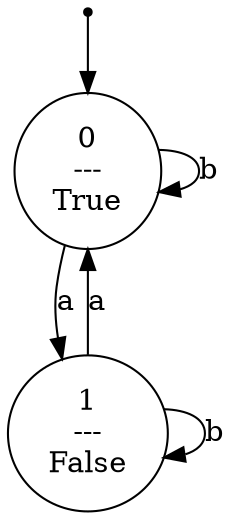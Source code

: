 digraph G {
0 [label="", shape=point];
0 -> 1;
1 [label="0\n---\nTrue"];
1 -> 2  [label=a];
1 -> 1  [label=b];
2 [label="1\n---\nFalse"];
2 -> 1  [label=a];
2 -> 2  [label=b];
}
